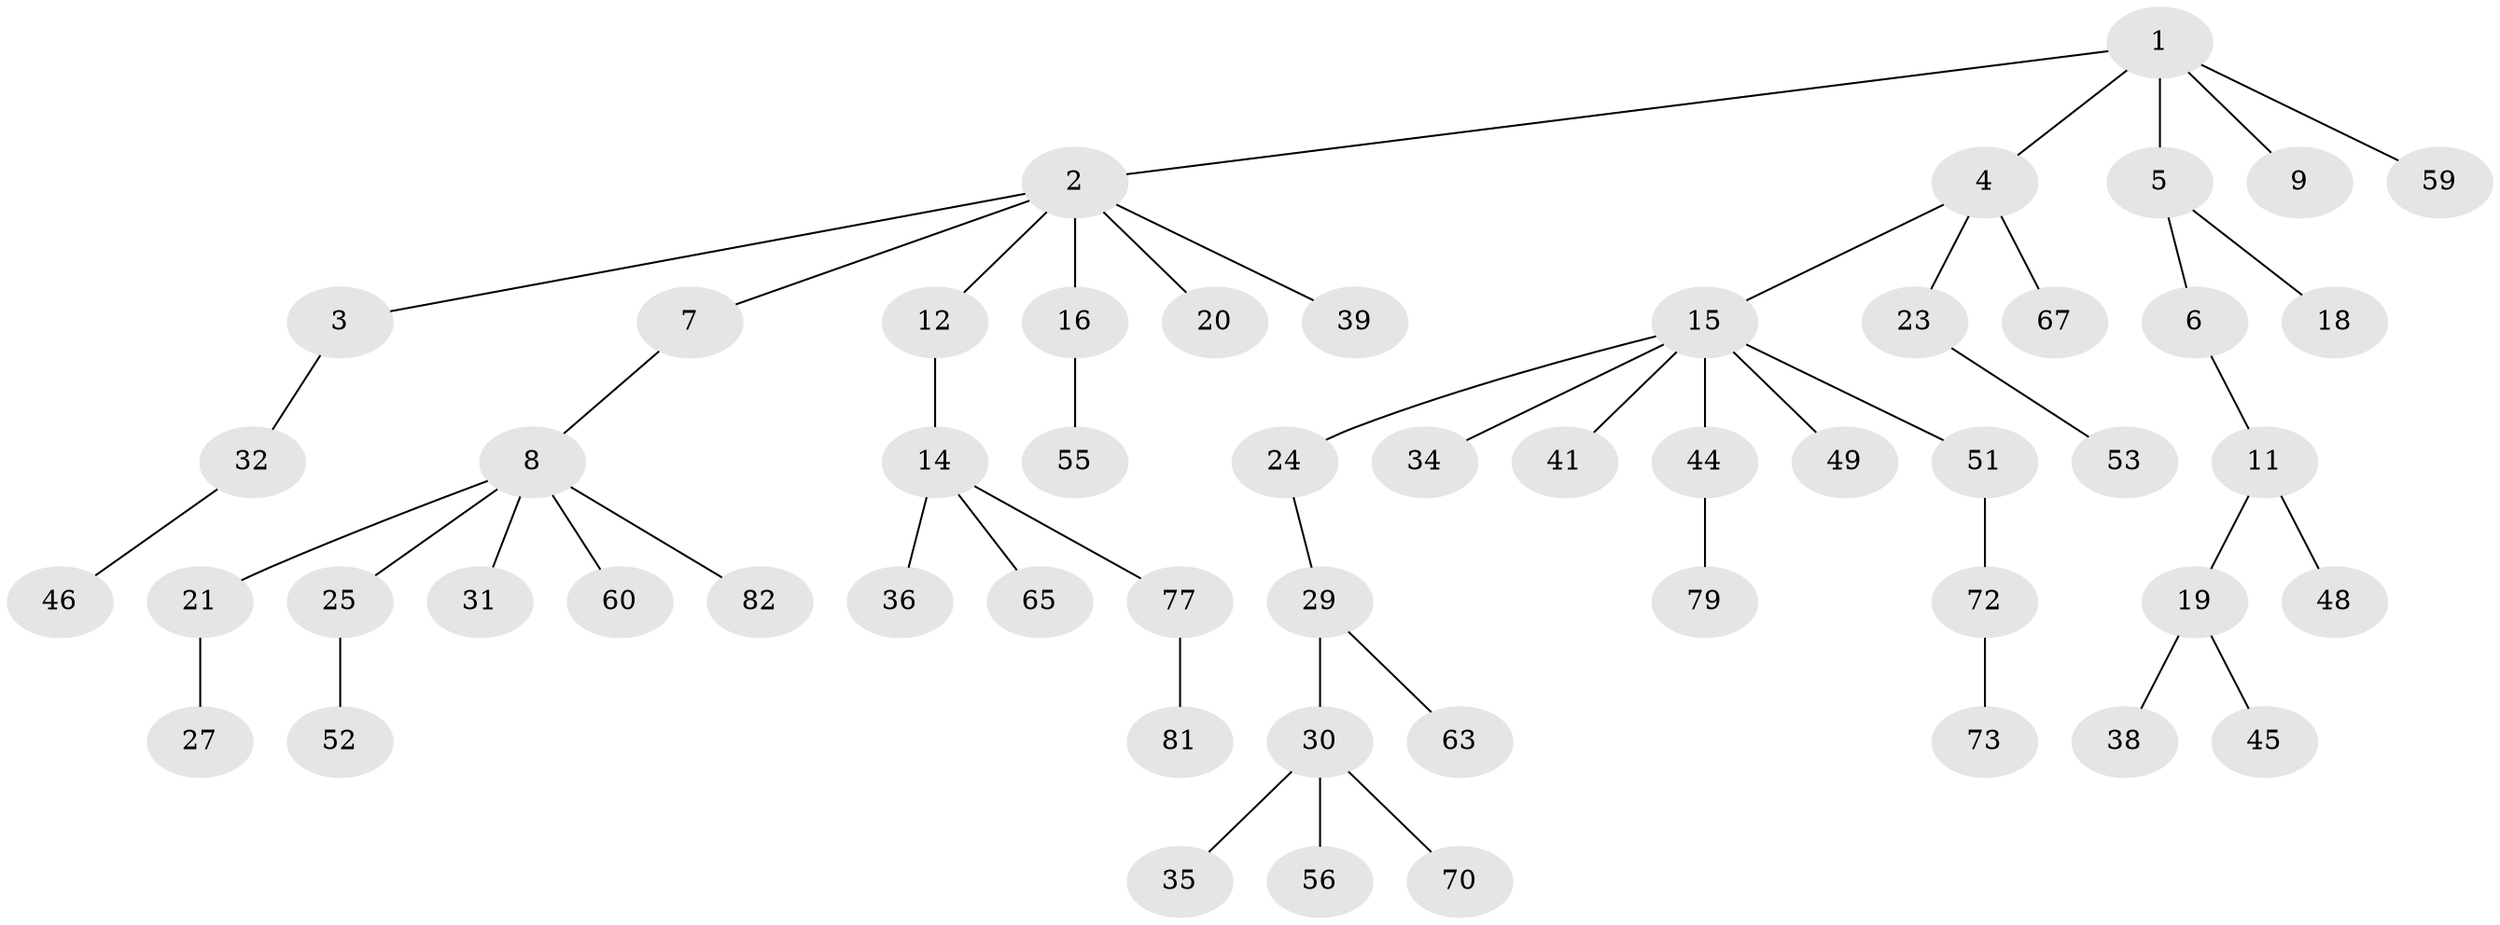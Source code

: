 // original degree distribution, {6: 0.024390243902439025, 7: 0.012195121951219513, 2: 0.25609756097560976, 3: 0.17073170731707318, 4: 0.06097560975609756, 1: 0.47560975609756095}
// Generated by graph-tools (version 1.1) at 2025/42/03/06/25 10:42:06]
// undirected, 54 vertices, 53 edges
graph export_dot {
graph [start="1"]
  node [color=gray90,style=filled];
  1 [super="+13"];
  2 [super="+37"];
  3 [super="+22"];
  4 [super="+10"];
  5;
  6 [super="+33"];
  7 [super="+50"];
  8 [super="+17"];
  9 [super="+42"];
  11 [super="+28"];
  12 [super="+76"];
  14 [super="+26"];
  15 [super="+43"];
  16 [super="+62"];
  18;
  19;
  20 [super="+78"];
  21;
  23;
  24;
  25 [super="+68"];
  27;
  29 [super="+40"];
  30 [super="+47"];
  31;
  32 [super="+66"];
  34;
  35;
  36;
  38 [super="+61"];
  39;
  41;
  44 [super="+58"];
  45 [super="+64"];
  46 [super="+54"];
  48 [super="+69"];
  49 [super="+57"];
  51 [super="+80"];
  52;
  53 [super="+71"];
  55;
  56;
  59;
  60;
  63;
  65;
  67;
  70 [super="+74"];
  72 [super="+75"];
  73;
  77;
  79;
  81;
  82;
  1 -- 2;
  1 -- 4;
  1 -- 5;
  1 -- 9;
  1 -- 59;
  2 -- 3;
  2 -- 7;
  2 -- 12;
  2 -- 16;
  2 -- 20;
  2 -- 39;
  3 -- 32;
  4 -- 15;
  4 -- 67;
  4 -- 23;
  5 -- 6;
  5 -- 18;
  6 -- 11;
  7 -- 8;
  8 -- 31;
  8 -- 60;
  8 -- 25;
  8 -- 82;
  8 -- 21;
  11 -- 19;
  11 -- 48;
  12 -- 14;
  14 -- 36;
  14 -- 77;
  14 -- 65;
  15 -- 24;
  15 -- 34;
  15 -- 41;
  15 -- 49;
  15 -- 51;
  15 -- 44;
  16 -- 55;
  19 -- 38;
  19 -- 45;
  21 -- 27;
  23 -- 53;
  24 -- 29;
  25 -- 52;
  29 -- 30;
  29 -- 63;
  30 -- 35;
  30 -- 56;
  30 -- 70;
  32 -- 46;
  44 -- 79;
  51 -- 72;
  72 -- 73;
  77 -- 81;
}
